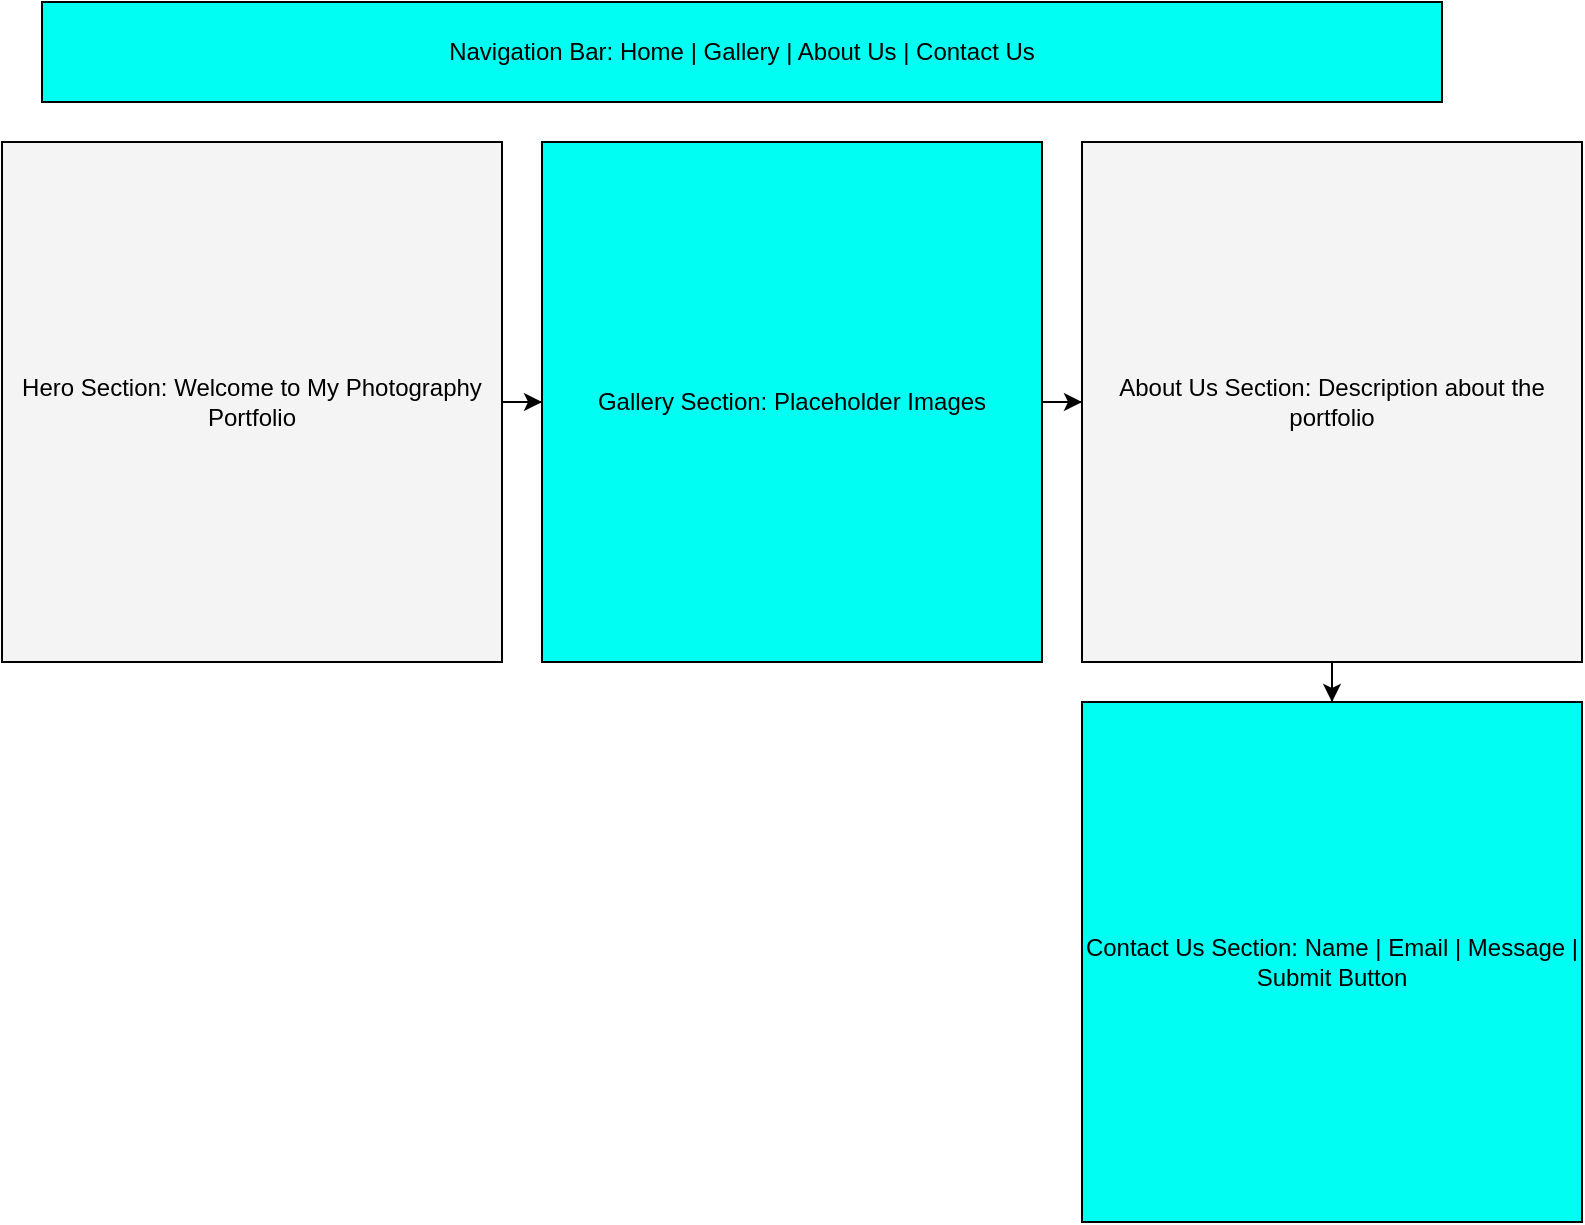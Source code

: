 <mxfile version="24.9.2">
  <diagram name="Photography Portfolio" id="aQlqerPRtikkxDLND-0C">
    <mxGraphModel dx="1434" dy="780" grid="1" gridSize="10" guides="1" tooltips="1" connect="1" arrows="1" fold="1" page="1" pageScale="1" pageWidth="850" pageHeight="1100" math="0" shadow="0">
      <root>
        <mxCell id="0" />
        <mxCell id="1" parent="0" />
        <mxCell id="oSZ-akufpvFrCora7NUD-1" value="Navigation Bar: Home | Gallery | About Us | Contact Us" style="rounded=0;whiteSpace=wrap;html=1;fillColor=#00fff2;strokeColor=#000000;" vertex="1" parent="1">
          <mxGeometry x="50" y="20" width="700" height="50" as="geometry" />
        </mxCell>
        <mxCell id="oSZ-akufpvFrCora7NUD-7" value="" style="edgeStyle=orthogonalEdgeStyle;rounded=0;orthogonalLoop=1;jettySize=auto;html=1;" edge="1" parent="1" source="oSZ-akufpvFrCora7NUD-2" target="oSZ-akufpvFrCora7NUD-3">
          <mxGeometry relative="1" as="geometry" />
        </mxCell>
        <mxCell id="oSZ-akufpvFrCora7NUD-2" value="Hero Section: Welcome to My Photography Portfolio" style="rounded=0;whiteSpace=wrap;html=1;fillColor=#f4f4f4;strokeColor=#000000;" vertex="1" parent="1">
          <mxGeometry x="30" y="90" width="250" height="260" as="geometry" />
        </mxCell>
        <mxCell id="oSZ-akufpvFrCora7NUD-8" value="" style="edgeStyle=orthogonalEdgeStyle;rounded=0;orthogonalLoop=1;jettySize=auto;html=1;" edge="1" parent="1" source="oSZ-akufpvFrCora7NUD-3" target="oSZ-akufpvFrCora7NUD-4">
          <mxGeometry relative="1" as="geometry" />
        </mxCell>
        <mxCell id="oSZ-akufpvFrCora7NUD-3" value="Gallery Section: Placeholder Images" style="rounded=0;whiteSpace=wrap;html=1;fillColor=#00fff2;strokeColor=#000000;" vertex="1" parent="1">
          <mxGeometry x="300" y="90" width="250" height="260" as="geometry" />
        </mxCell>
        <mxCell id="oSZ-akufpvFrCora7NUD-9" value="" style="edgeStyle=orthogonalEdgeStyle;rounded=0;orthogonalLoop=1;jettySize=auto;html=1;" edge="1" parent="1" source="oSZ-akufpvFrCora7NUD-4" target="oSZ-akufpvFrCora7NUD-5">
          <mxGeometry relative="1" as="geometry" />
        </mxCell>
        <mxCell id="oSZ-akufpvFrCora7NUD-4" value="About Us Section: Description about the portfolio" style="rounded=0;whiteSpace=wrap;html=1;fillColor=#f4f4f4;strokeColor=#000000;" vertex="1" parent="1">
          <mxGeometry x="570" y="90" width="250" height="260" as="geometry" />
        </mxCell>
        <mxCell id="oSZ-akufpvFrCora7NUD-5" value="Contact Us Section: Name | Email | Message | Submit Button" style="rounded=0;whiteSpace=wrap;html=1;fillColor=#00fff2;strokeColor=#000000;" vertex="1" parent="1">
          <mxGeometry x="570" y="370" width="250" height="260" as="geometry" />
        </mxCell>
      </root>
    </mxGraphModel>
  </diagram>
</mxfile>
